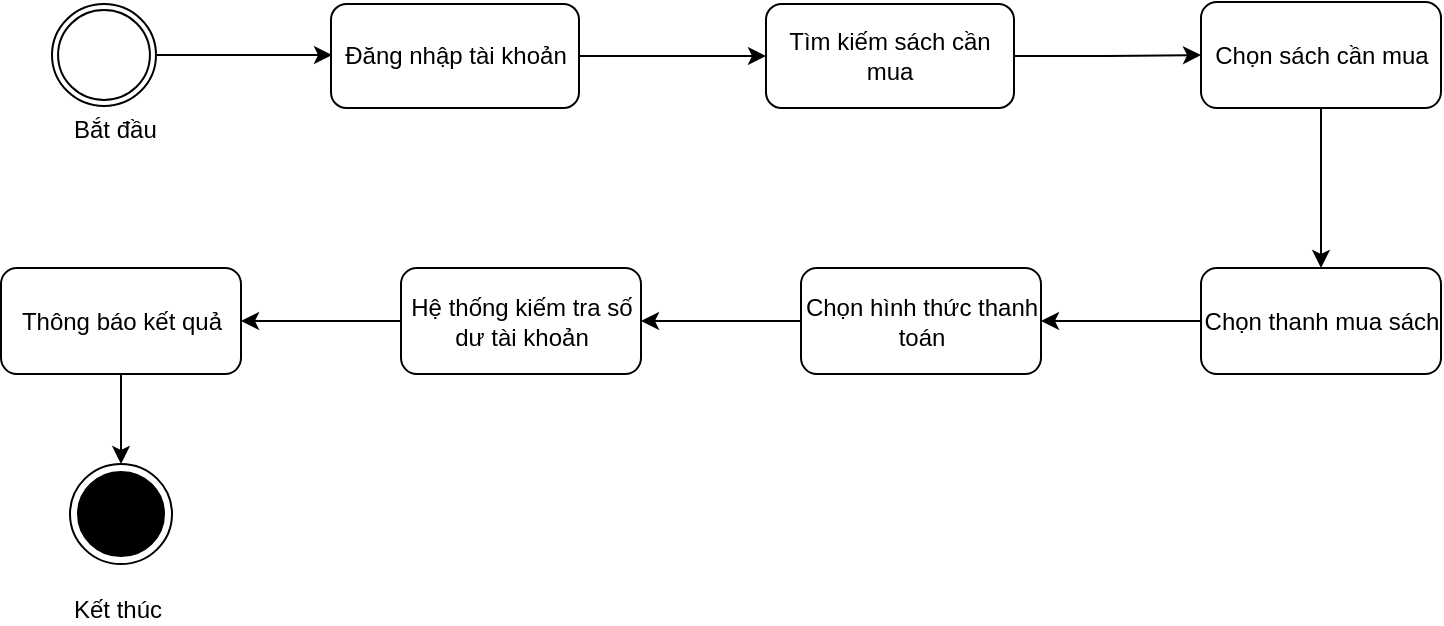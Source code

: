 <mxfile version="10.7.5" type="device"><diagram id="xYM7kfASJalP5O_mAdx9" name="Page-1"><mxGraphModel dx="824" dy="496" grid="0" gridSize="10" guides="1" tooltips="1" connect="1" arrows="1" fold="1" page="0" pageScale="1" pageWidth="850" pageHeight="1100" math="0" shadow="0"><root><mxCell id="0"/><mxCell id="1" parent="0"/><mxCell id="f-TceYyNS2HquHsUhirN-1" style="edgeStyle=orthogonalEdgeStyle;rounded=0;orthogonalLoop=1;jettySize=auto;html=1;" edge="1" parent="1" source="f-TceYyNS2HquHsUhirN-2"><mxGeometry relative="1" as="geometry"><mxPoint x="266" y="118.5" as="targetPoint"/></mxGeometry></mxCell><mxCell id="f-TceYyNS2HquHsUhirN-2" value="" style="shape=mxgraph.bpmn.shape;html=1;verticalLabelPosition=bottom;labelBackgroundColor=#ffffff;verticalAlign=top;align=center;perimeter=ellipsePerimeter;outlineConnect=0;outline=throwing;symbol=general;" vertex="1" parent="1"><mxGeometry x="126" y="93" width="52" height="51" as="geometry"/></mxCell><mxCell id="f-TceYyNS2HquHsUhirN-3" style="edgeStyle=orthogonalEdgeStyle;rounded=0;orthogonalLoop=1;jettySize=auto;html=1;" edge="1" parent="1" source="f-TceYyNS2HquHsUhirN-4" target="f-TceYyNS2HquHsUhirN-6"><mxGeometry relative="1" as="geometry"/></mxCell><mxCell id="f-TceYyNS2HquHsUhirN-4" value="Đăng nhập tài khoản" style="rounded=1;whiteSpace=wrap;html=1;" vertex="1" parent="1"><mxGeometry x="265.5" y="93" width="124" height="52" as="geometry"/></mxCell><mxCell id="f-TceYyNS2HquHsUhirN-5" style="edgeStyle=orthogonalEdgeStyle;rounded=0;orthogonalLoop=1;jettySize=auto;html=1;entryX=0;entryY=0.5;entryDx=0;entryDy=0;" edge="1" parent="1" source="f-TceYyNS2HquHsUhirN-6" target="f-TceYyNS2HquHsUhirN-8"><mxGeometry relative="1" as="geometry"/></mxCell><mxCell id="f-TceYyNS2HquHsUhirN-6" value="Tìm kiếm sách cần mua" style="rounded=1;whiteSpace=wrap;html=1;" vertex="1" parent="1"><mxGeometry x="483" y="93" width="124" height="52" as="geometry"/></mxCell><mxCell id="f-TceYyNS2HquHsUhirN-14" value="" style="edgeStyle=orthogonalEdgeStyle;rounded=0;orthogonalLoop=1;jettySize=auto;html=1;" edge="1" parent="1" source="f-TceYyNS2HquHsUhirN-8" target="f-TceYyNS2HquHsUhirN-13"><mxGeometry relative="1" as="geometry"/></mxCell><mxCell id="f-TceYyNS2HquHsUhirN-8" value="Chọn sách cần mua" style="rounded=1;whiteSpace=wrap;html=1;" vertex="1" parent="1"><mxGeometry x="700.5" y="92" width="120" height="53" as="geometry"/></mxCell><mxCell id="f-TceYyNS2HquHsUhirN-16" value="" style="edgeStyle=orthogonalEdgeStyle;rounded=0;orthogonalLoop=1;jettySize=auto;html=1;" edge="1" parent="1" source="f-TceYyNS2HquHsUhirN-13" target="f-TceYyNS2HquHsUhirN-15"><mxGeometry relative="1" as="geometry"/></mxCell><mxCell id="f-TceYyNS2HquHsUhirN-13" value="Chọn thanh mua sách" style="rounded=1;whiteSpace=wrap;html=1;" vertex="1" parent="1"><mxGeometry x="700.5" y="225" width="120" height="53" as="geometry"/></mxCell><mxCell id="f-TceYyNS2HquHsUhirN-18" value="" style="edgeStyle=orthogonalEdgeStyle;rounded=0;orthogonalLoop=1;jettySize=auto;html=1;" edge="1" parent="1" source="f-TceYyNS2HquHsUhirN-15" target="f-TceYyNS2HquHsUhirN-17"><mxGeometry relative="1" as="geometry"/></mxCell><mxCell id="f-TceYyNS2HquHsUhirN-15" value="Chọn hình thức thanh toán" style="rounded=1;whiteSpace=wrap;html=1;" vertex="1" parent="1"><mxGeometry x="500.5" y="225" width="120" height="53" as="geometry"/></mxCell><mxCell id="f-TceYyNS2HquHsUhirN-20" value="" style="edgeStyle=orthogonalEdgeStyle;rounded=0;orthogonalLoop=1;jettySize=auto;html=1;" edge="1" parent="1" source="f-TceYyNS2HquHsUhirN-17" target="f-TceYyNS2HquHsUhirN-19"><mxGeometry relative="1" as="geometry"/></mxCell><mxCell id="f-TceYyNS2HquHsUhirN-17" value="Hệ thống kiếm tra số dư tài khoản" style="rounded=1;whiteSpace=wrap;html=1;" vertex="1" parent="1"><mxGeometry x="300.5" y="225" width="120" height="53" as="geometry"/></mxCell><mxCell id="f-TceYyNS2HquHsUhirN-21" style="edgeStyle=orthogonalEdgeStyle;rounded=0;orthogonalLoop=1;jettySize=auto;html=1;entryX=0.5;entryY=0;entryDx=0;entryDy=0;" edge="1" parent="1" source="f-TceYyNS2HquHsUhirN-19" target="f-TceYyNS2HquHsUhirN-9"><mxGeometry relative="1" as="geometry"/></mxCell><mxCell id="f-TceYyNS2HquHsUhirN-19" value="Thông báo kết quả" style="rounded=1;whiteSpace=wrap;html=1;" vertex="1" parent="1"><mxGeometry x="100.5" y="225" width="120" height="53" as="geometry"/></mxCell><mxCell id="f-TceYyNS2HquHsUhirN-9" value="" style="ellipse;shape=endState;fillColor=#000000;strokeColor=#000000;html=1;" vertex="1" parent="1"><mxGeometry x="135" y="323" width="51" height="50" as="geometry"/></mxCell><mxCell id="f-TceYyNS2HquHsUhirN-10" value="Bắt đầu&lt;br&gt;&lt;br&gt;" style="text;html=1;resizable=0;points=[];autosize=1;align=left;verticalAlign=top;spacingTop=-4;" vertex="1" parent="1"><mxGeometry x="135" y="146" width="51" height="28" as="geometry"/></mxCell><mxCell id="f-TceYyNS2HquHsUhirN-11" value="Kết thúc" style="text;html=1;resizable=0;points=[];autosize=1;align=left;verticalAlign=top;spacingTop=-4;" vertex="1" parent="1"><mxGeometry x="135" y="386" width="54" height="14" as="geometry"/></mxCell></root></mxGraphModel></diagram></mxfile>
